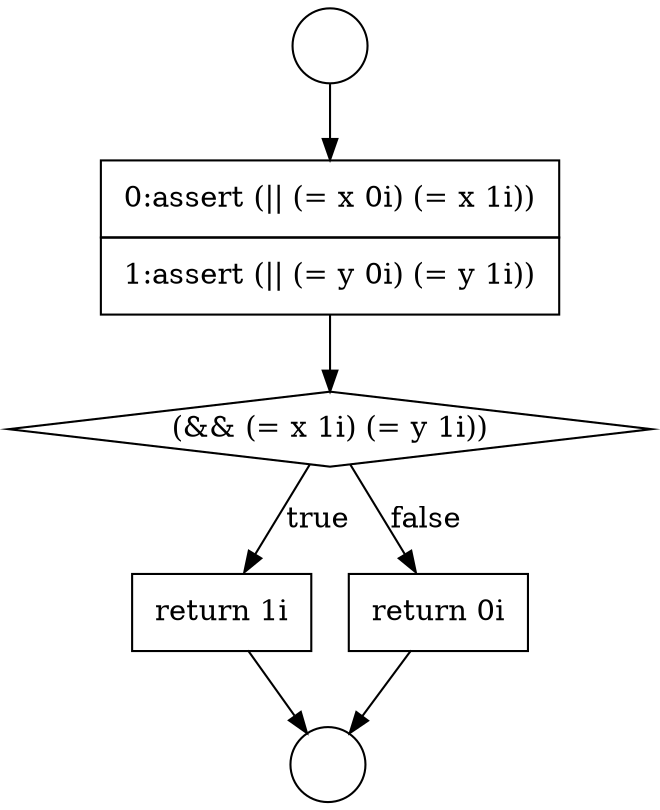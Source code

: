 digraph {
  node170 [shape=none, margin=0, label=<<font color="black">
    <table border="0" cellborder="1" cellspacing="0" cellpadding="10">
      <tr><td align="left">return 1i</td></tr>
    </table>
  </font>> color="black" fillcolor="white" style=filled]
  node169 [shape=diamond, label=<<font color="black">(&amp;&amp; (= x 1i) (= y 1i))</font>> color="black" fillcolor="white" style=filled]
  node166 [shape=circle label=" " color="black" fillcolor="white" style=filled]
  node167 [shape=circle label=" " color="black" fillcolor="white" style=filled]
  node171 [shape=none, margin=0, label=<<font color="black">
    <table border="0" cellborder="1" cellspacing="0" cellpadding="10">
      <tr><td align="left">return 0i</td></tr>
    </table>
  </font>> color="black" fillcolor="white" style=filled]
  node168 [shape=none, margin=0, label=<<font color="black">
    <table border="0" cellborder="1" cellspacing="0" cellpadding="10">
      <tr><td align="left">0:assert (|| (= x 0i) (= x 1i))</td></tr>
      <tr><td align="left">1:assert (|| (= y 0i) (= y 1i))</td></tr>
    </table>
  </font>> color="black" fillcolor="white" style=filled]
  node168 -> node169 [ color="black"]
  node170 -> node167 [ color="black"]
  node169 -> node170 [label=<<font color="black">true</font>> color="black"]
  node169 -> node171 [label=<<font color="black">false</font>> color="black"]
  node166 -> node168 [ color="black"]
  node171 -> node167 [ color="black"]
}
